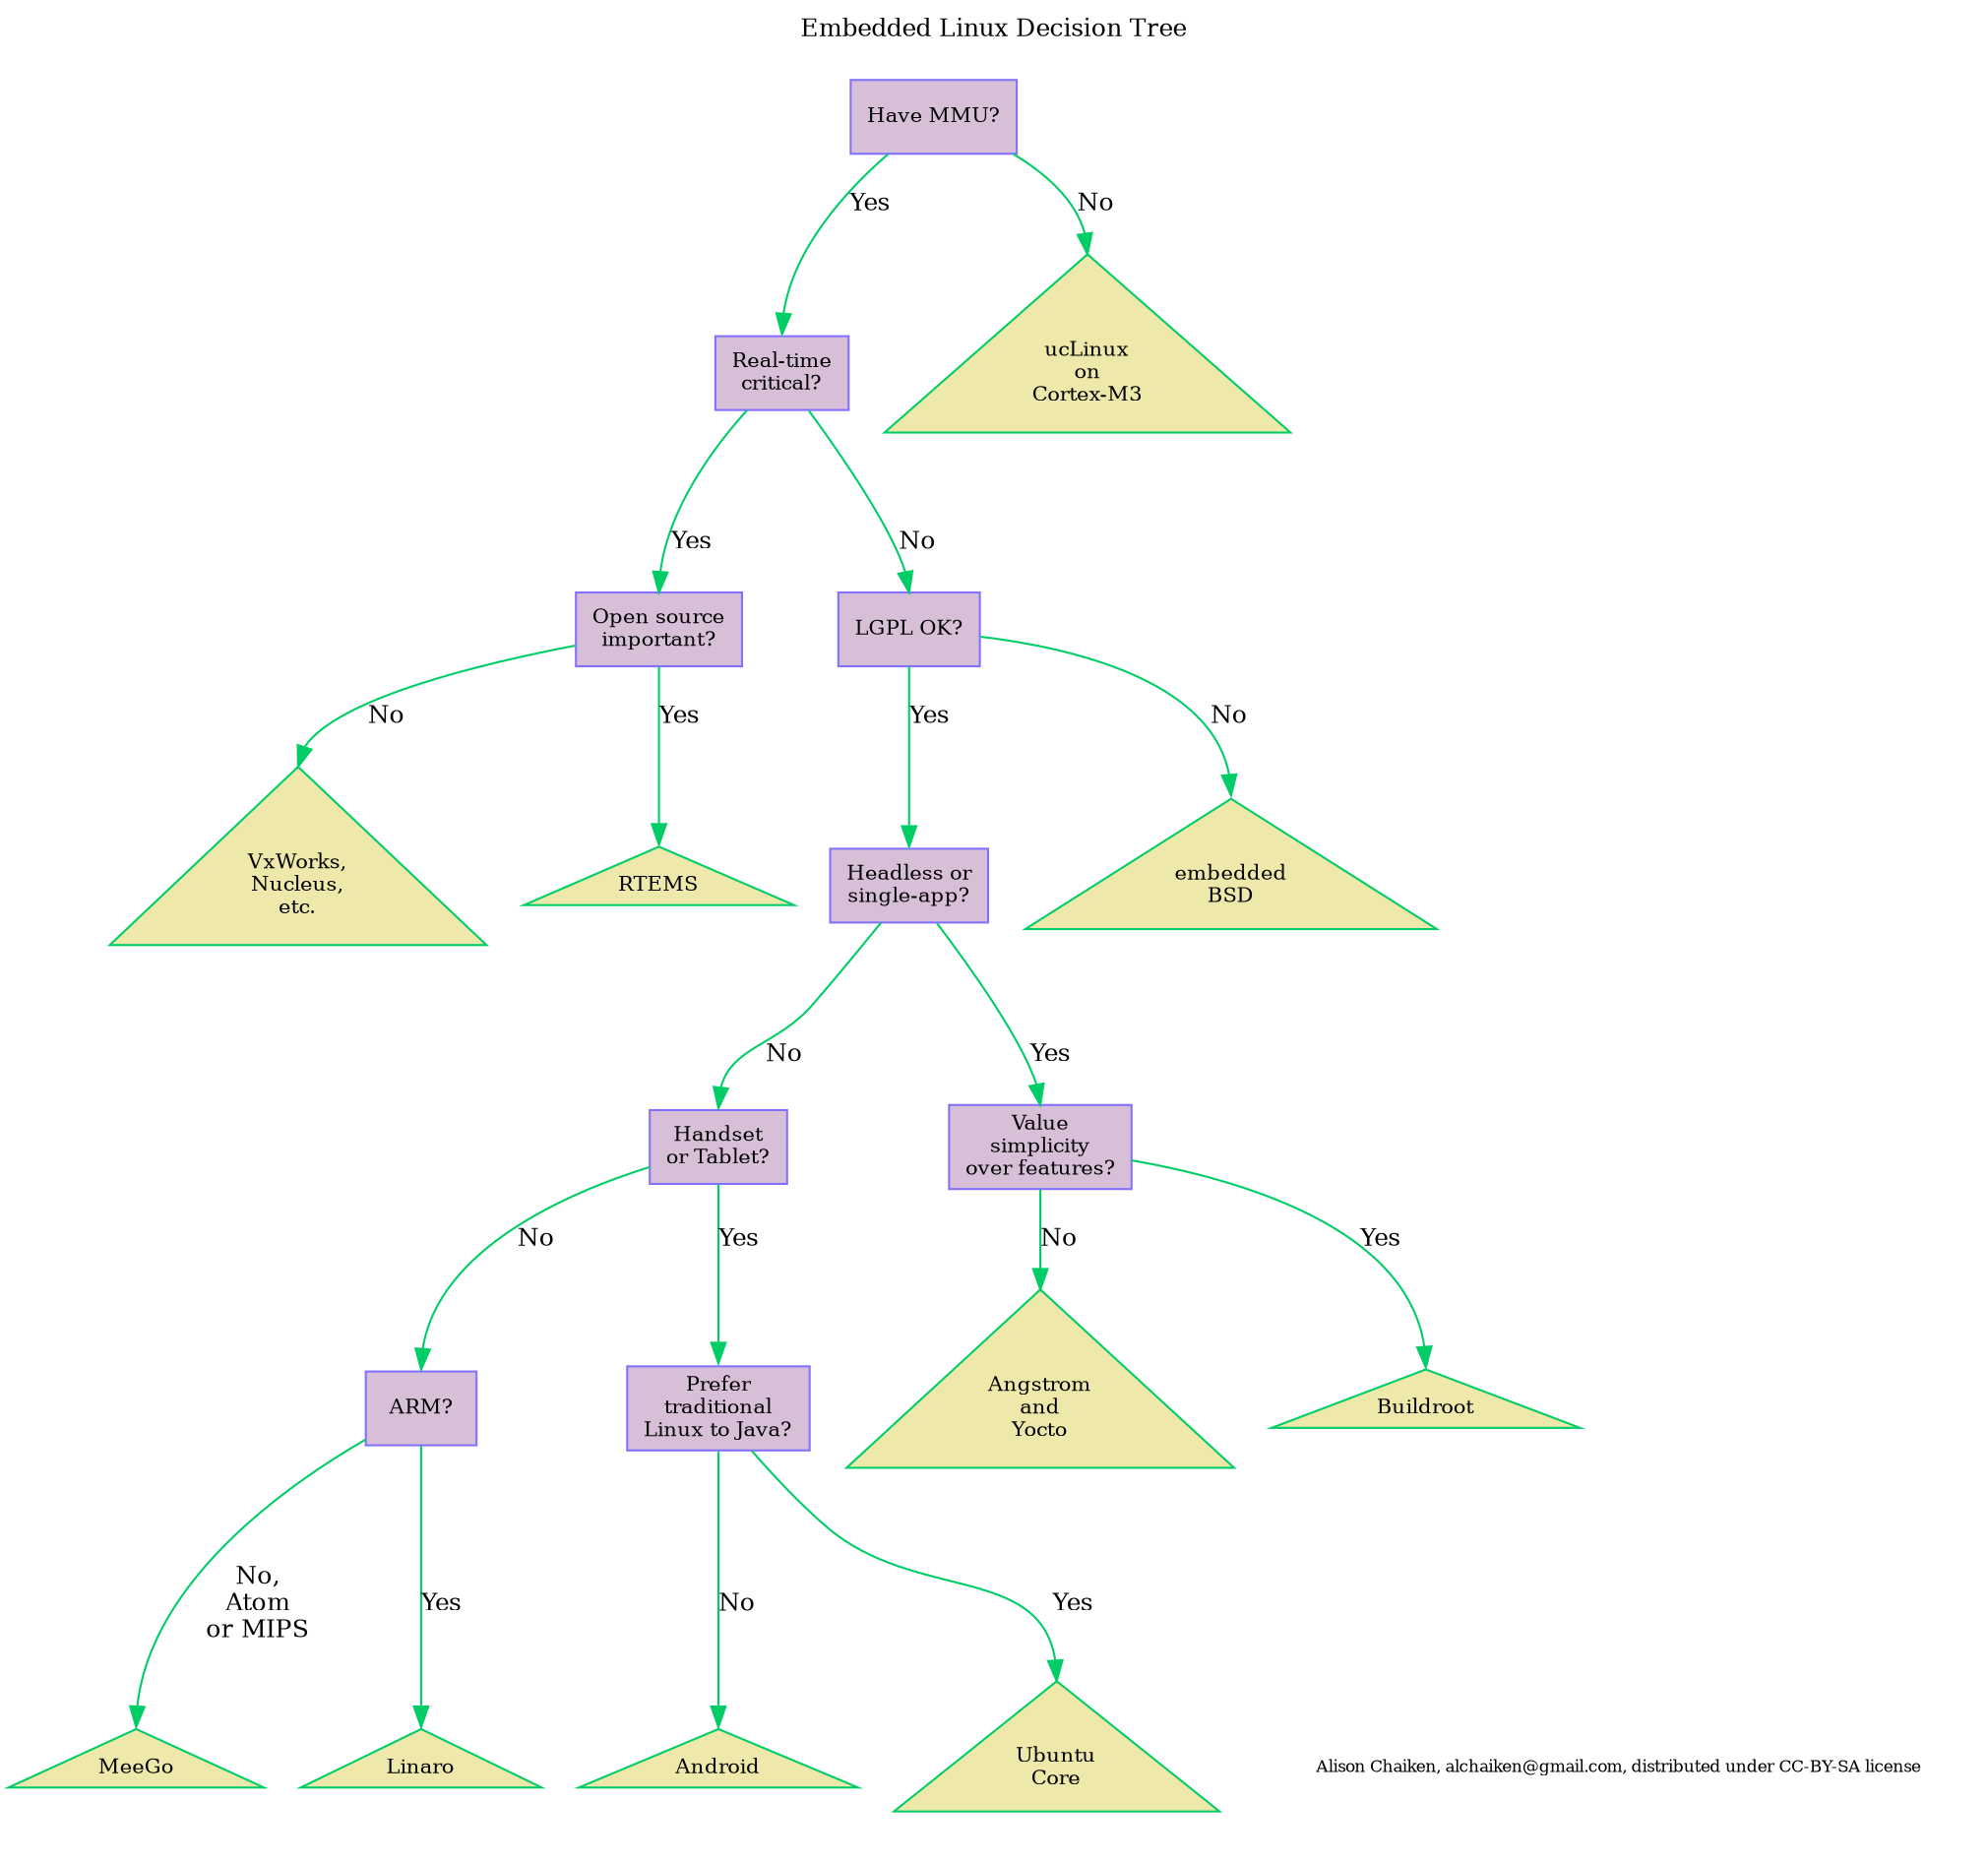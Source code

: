 /* Embedded Linux Decision Tree Generator
  Alison Chaiken, alison@she-devel.com, http://www.exerciseforthereader.org/
  7/30/2011 
  Licensed under CC-BY-SA, http://creativecommons.org/licenses/by-sa/3.0
*/
// Create SVG file, view with browser:
// dot -Tsvg Embedded_Linux_Decision_Tree.dot -o Embedded_Linux_Decision_Tree.svg; eog Embedded_Linux_Decision_Tree.svg

digraph "embedded_linux_decision_tree" {
// graph [fontsize=12,orientation="landscape"];
// graph [fontsize=12,rotate=90];
 graph [fontsize=12,label="Embedded Linux Decision Tree\n\n",labelfontsize=24,labelloc="t"];
 node [fontsize=10];
 edge [fontsize=12,color=springgreen3,headport="n"];
// questions
//  root [shape=box,color=blue,label="Have MMU?"];
  root [shape=box,label="Have MMU?",fillcolor=thistle,style=filled,color=lightslateblue];
//  NeedRTQ [shape=box,fillcolor=yellow,style=filled,label="Real-time\ncritical?"];
  NeedRTQ [shape=box,label="Real-time\ncritical?",fillcolor=thistle,style=filled,color=lightslateblue];
  ProprietaryQ [shape=box,label="Open source\nimportant?",fillcolor=thistle,style=filled,color=lightslateblue];
  LGPLQ [shape=box,label="LGPL OK?",fillcolor=thistle,style=filled,color=lightslateblue];
  HeadlessQ [shape=box,label="Headless or\nsingle-app?",fillcolor=thistle,style=filled,color=lightslateblue];
  HandsetTabletQ [shape=box,label="Handset\nor Tablet?",fillcolor=thistle,style=filled,color=lightslateblue];
  ARMQ [shape=box,label="ARM?",fillcolor=thistle,style=filled,color=lightslateblue];
  LibCQ [shape=box,label="Prefer\ntraditional\nLinux to Java?",fillcolor=thistle,style=filled,color=lightslateblue];
  LearnCurveQ [shape=box,label="Value\nsimplicity\nover features?",fillcolor=thistle,style=filled,color=lightslateblue];
// leaves/distros
  NoMMU [shape=triangle,URL="http://www.linux-arm.org/LinuxKernel/LinuxM3",label="ucLinux\non\nCortex-M3",fillcolor=palegoldenrod,style=filled,color=springgreen3]
  RealTimeProprietary [shape=triangle,label="VxWorks,\nNucleus,\netc.",fillcolor=palegoldenrod,style=filled,color=springgreen3];
  Android [shape=triangle,URL="http://developer.android.com/index.html",label="Android",fillcolor=palegoldenrod,style=filled,color=springgreen3];
  UbuntuCore [shape=triangle,URL="http://www.canonical.com/engineering-services/ubuntu-core",label="Ubuntu\nCore",fillcolor=palegoldenrod,style=filled,color=springgreen3];
  EmbeddedBSD [shape=triangle,URL="http://bsdmag.org/magazine/1067-embedded-bsd",label="embedded\nBSD",fillcolor=palegoldenrod,style=filled,color=springgreen3];
  RTEMS [shape=triangle,URL="http://www.rtems.org/",label="RTEMS",fillcolor=palegoldenrod,style=filled,color=springgreen3];
 // Angstrom [shape=triangle,URL="http://www.angstrom-distribution.org/",label="Ångstrom"];
//  Angstrom [shape=triangle,URL="http://www.angstrom-distribution.org/",label="&#197;ngstrom"];
  Angstrom [shape=triangle,URL="http://www.angstrom-distribution.org/",label="Angstrom\nand\nYocto",fillcolor=palegoldenrod,style=filled,color=springgreen3];
  Buildroot [shape=triangle,URL="http://buildroot.uclibc.org/",label="Buildroot",fillcolor=palegoldenrod,style=filled,color=springgreen3];
  AtomOrMIPS [shape=triangle,URL="http://meego.com/",label="MeeGo",fillcolor=palegoldenrod,style=filled,color=springgreen3];
  ARMnotHeadless [shape=triangle,URL="http://linaro.org/",label="Linaro",fillcolor=palegoldenrod,style=filled,color=springgreen3];
// edges
  root -> NeedRTQ [weight=2,label="Yes"];
  root -> NoMMU [weight=2,label="No"];
  NeedRTQ -> LGPLQ [weight=2,label="No"];
  NeedRTQ -> ProprietaryQ [weight=2,label="Yes"]
  ProprietaryQ -> RTEMS [weight=2,label="Yes"];
  ProprietaryQ -> RealTimeProprietary [weight=2,label="No"];
//  LGPLQ -> HeadlessQ [weight=2,label="Yes"];
//  LGPLQ -> Android [weight=2,label="No"];
  LGPLQ -> HeadlessQ [weight=2,label="Yes"];
  LGPLQ -> EmbeddedBSD [weight=2,label="No"];
//  LGPLQ -> RTEMS [weight=2,label="No"];
//  LGPLQ -> HandsetTabletQ [weight=2,label="No"];
//  HandsetTabletQ -> HeadlessQ [weight=2,label="No"];
   HeadlessQ -> HandsetTabletQ [weight=2,label="No"];
  HeadlessQ -> LearnCurveQ [weight=2,label="Yes"];   
   LearnCurveQ -> Angstrom [weight=2,label="No"];
   LearnCurveQ -> Buildroot [weight=2,label="Yes"];
  LibCQ -> Android [weight=2,label="No"];
  LibCQ -> UbuntuCore [weight=2,label="Yes"];
  HandsetTabletQ -> ARMQ [weight=2,label="No"];
  HandsetTabletQ -> LibCQ [weight=2,label="Yes"];
  ARMQ -> ARMnotHeadless [weight=2,label="Yes"];
  ARMQ -> AtomOrMIPS [weight=2,label="No,\nAtom\nor MIPS"];

Footer [style="",label="Alison Chaiken, alchaiken@gmail.com, distributed under CC-BY-SA license",URL="http://she-devel.com/",fontsize=8,fontcolor=black,color=white]
{ rank = max Footer }

}
